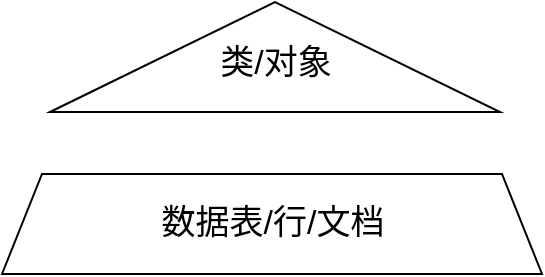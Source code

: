<mxfile>
    <diagram id="547X1SeYlf6HdQV8utG8" name="Page-1">
        <mxGraphModel dx="906" dy="622" grid="1" gridSize="10" guides="1" tooltips="1" connect="1" arrows="1" fold="1" page="1" pageScale="1" pageWidth="827" pageHeight="1169" math="0" shadow="0">
            <root>
                <mxCell id="0"/>
                <mxCell id="1" parent="0"/>
                <mxCell id="2" value="" style="triangle;rotation=-90;fontColor=default;labelBorderColor=none;whiteSpace=wrap;html=1;verticalAlign=middle;labelPosition=center;verticalLabelPosition=middle;align=center;textDirection=rtl;" vertex="1" parent="1">
                    <mxGeometry x="489" y="109" width="55" height="225" as="geometry"/>
                </mxCell>
                <mxCell id="3" value="类/对象" style="text;strokeColor=none;align=center;fillColor=none;html=1;verticalAlign=middle;whiteSpace=wrap;rounded=0;labelBorderColor=none;fontColor=default;fontSize=17;" vertex="1" parent="1">
                    <mxGeometry x="486.5" y="210" width="60" height="30" as="geometry"/>
                </mxCell>
                <mxCell id="5" value="" style="shape=trapezoid;perimeter=trapezoidPerimeter;whiteSpace=wrap;html=1;fixedSize=1;labelBorderColor=none;fontSize=17;fontColor=default;" vertex="1" parent="1">
                    <mxGeometry x="380" y="280" width="270" height="50" as="geometry"/>
                </mxCell>
                <mxCell id="8" value="数据表/行/文档" style="text;strokeColor=none;align=center;fillColor=none;html=1;verticalAlign=middle;whiteSpace=wrap;rounded=0;labelBorderColor=none;fontColor=default;fontSize=17;" vertex="1" parent="1">
                    <mxGeometry x="457.5" y="290" width="115" height="30" as="geometry"/>
                </mxCell>
            </root>
        </mxGraphModel>
    </diagram>
</mxfile>